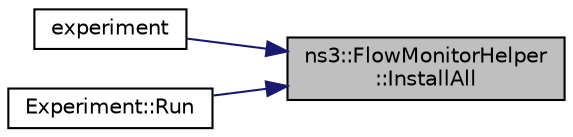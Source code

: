 digraph "ns3::FlowMonitorHelper::InstallAll"
{
 // LATEX_PDF_SIZE
  edge [fontname="Helvetica",fontsize="10",labelfontname="Helvetica",labelfontsize="10"];
  node [fontname="Helvetica",fontsize="10",shape=record];
  rankdir="RL";
  Node1 [label="ns3::FlowMonitorHelper\l::InstallAll",height=0.2,width=0.4,color="black", fillcolor="grey75", style="filled", fontcolor="black",tooltip="Enable flow monitoring on all nodes."];
  Node1 -> Node2 [dir="back",color="midnightblue",fontsize="10",style="solid",fontname="Helvetica"];
  Node2 [label="experiment",height=0.2,width=0.4,color="black", fillcolor="white", style="filled",URL="$wifi-hidden-terminal_8cc.html#a4d9a43e69370abe646152c76678d24ed",tooltip="Run single 10 seconds experiment."];
  Node1 -> Node3 [dir="back",color="midnightblue",fontsize="10",style="solid",fontname="Helvetica"];
  Node3 [label="Experiment::Run",height=0.2,width=0.4,color="black", fillcolor="white", style="filled",URL="$class_experiment.html#a285438b7f699a66739293558a6ba0456",tooltip=" "];
}
